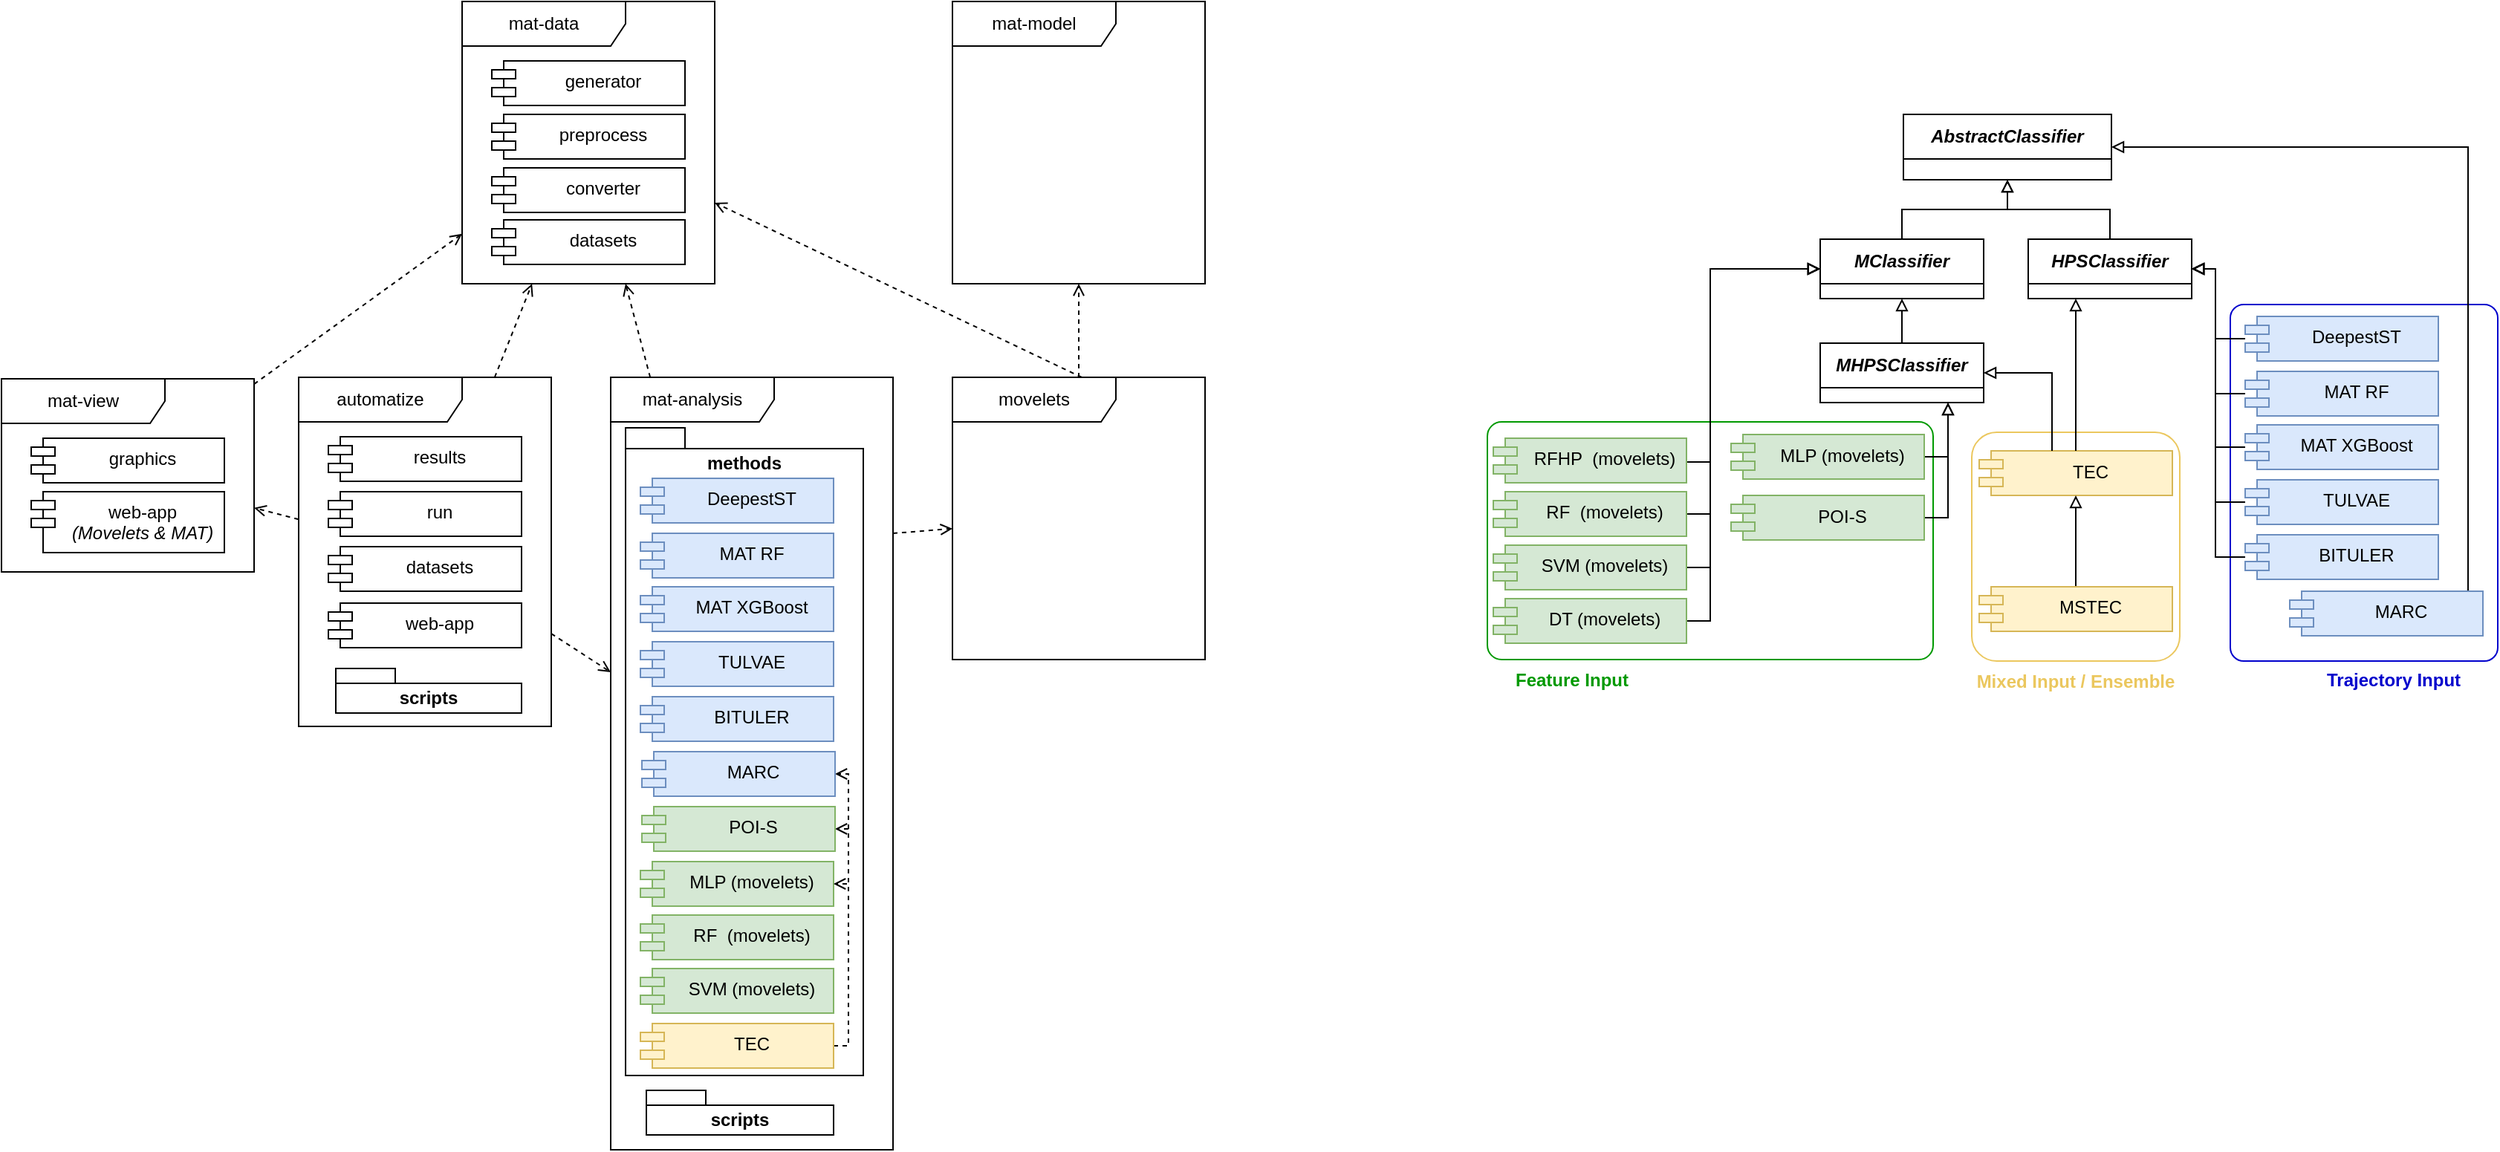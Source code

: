 <mxfile version="23.1.5" type="device">
  <diagram name="Página-1" id="NjSdwOmiIwXVztQAF8Lo">
    <mxGraphModel dx="1781" dy="615" grid="1" gridSize="10" guides="1" tooltips="1" connect="1" arrows="1" fold="1" page="1" pageScale="1" pageWidth="827" pageHeight="1169" math="0" shadow="0">
      <root>
        <mxCell id="0" />
        <mxCell id="1" parent="0" />
        <mxCell id="mgZLQg_ETMRa4hPbAOP7-61" value="&lt;h4&gt;Trajectory Input&lt;/h4&gt;" style="rounded=1;whiteSpace=wrap;html=1;fillColor=none;verticalAlign=top;labelPosition=right;verticalLabelPosition=bottom;align=left;spacing=-15;spacingTop=0;spacingLeft=-100;spacingRight=0;fontColor=#0000CC;labelBorderColor=none;strokeColor=#0000CC;arcSize=5;" parent="1" vertex="1">
          <mxGeometry x="1340" y="224" width="180" height="240" as="geometry" />
        </mxCell>
        <mxCell id="mgZLQg_ETMRa4hPbAOP7-62" value="&lt;h4&gt;Mixed Input / Ensemble&lt;/h4&gt;" style="rounded=1;whiteSpace=wrap;html=1;fillColor=none;verticalAlign=top;labelPosition=center;verticalLabelPosition=bottom;align=center;spacing=-15;spacingTop=1;spacingLeft=0;spacingRight=0;fontColor=#EBC75E;labelBorderColor=none;strokeColor=#EBC75E;arcSize=12;" parent="1" vertex="1">
          <mxGeometry x="1166" y="310" width="140" height="154" as="geometry" />
        </mxCell>
        <mxCell id="mgZLQg_ETMRa4hPbAOP7-60" value="&lt;h4&gt;Feature Input&lt;/h4&gt;" style="rounded=1;whiteSpace=wrap;html=1;fillColor=none;verticalAlign=top;labelPosition=left;verticalLabelPosition=bottom;align=right;spacing=-15;spacingTop=1;spacingLeft=0;spacingRight=-80;fontColor=#009900;labelBorderColor=none;strokeColor=#009900;arcSize=6;" parent="1" vertex="1">
          <mxGeometry x="840" y="303" width="300" height="160" as="geometry" />
        </mxCell>
        <mxCell id="mgZLQg_ETMRa4hPbAOP7-5" value="methods" style="shape=folder;fontStyle=1;spacingTop=10;tabWidth=40;tabHeight=14;tabPosition=left;html=1;whiteSpace=wrap;horizontal=1;verticalAlign=top;fillColor=none;" parent="1" vertex="1">
          <mxGeometry x="260" y="307" width="160" height="436" as="geometry" />
        </mxCell>
        <mxCell id="n9qyGrMY-b-BzYaa1yog-2" value="mat-data" style="shape=umlFrame;whiteSpace=wrap;html=1;pointerEvents=0;width=110;height=30;" parent="1" vertex="1">
          <mxGeometry x="150" y="20" width="170" height="190" as="geometry" />
        </mxCell>
        <mxCell id="n9qyGrMY-b-BzYaa1yog-4" value="preprocess" style="shape=module;align=left;spacingLeft=20;align=center;verticalAlign=top;whiteSpace=wrap;html=1;jettyWidth=16;jettyHeight=6;" parent="1" vertex="1">
          <mxGeometry x="170" y="96" width="130" height="30" as="geometry" />
        </mxCell>
        <mxCell id="n9qyGrMY-b-BzYaa1yog-5" value="generator" style="shape=module;align=left;spacingLeft=20;align=center;verticalAlign=top;whiteSpace=wrap;html=1;jettyWidth=16;jettyHeight=6;" parent="1" vertex="1">
          <mxGeometry x="170" y="60" width="130" height="30" as="geometry" />
        </mxCell>
        <mxCell id="n9qyGrMY-b-BzYaa1yog-6" value="mat-view" style="shape=umlFrame;whiteSpace=wrap;html=1;pointerEvents=0;width=110;height=30;" parent="1" vertex="1">
          <mxGeometry x="-160" y="274" width="170" height="130" as="geometry" />
        </mxCell>
        <mxCell id="n9qyGrMY-b-BzYaa1yog-7" value="web-app &lt;br&gt;&lt;i&gt;(Movelets &amp;amp; MAT)&lt;/i&gt;" style="shape=module;align=left;spacingLeft=20;align=center;verticalAlign=top;whiteSpace=wrap;html=1;jettyWidth=16;jettyHeight=6;" parent="1" vertex="1">
          <mxGeometry x="-140" y="350" width="130" height="41" as="geometry" />
        </mxCell>
        <mxCell id="n9qyGrMY-b-BzYaa1yog-8" value="graphics" style="shape=module;align=left;spacingLeft=20;align=center;verticalAlign=top;whiteSpace=wrap;html=1;jettyWidth=16;jettyHeight=6;" parent="1" vertex="1">
          <mxGeometry x="-140" y="314" width="130" height="30" as="geometry" />
        </mxCell>
        <mxCell id="n9qyGrMY-b-BzYaa1yog-35" style="rounded=0;orthogonalLoop=1;jettySize=auto;html=1;endArrow=open;dashed=1;endFill=0;exitX=0.512;exitY=0;exitDx=0;exitDy=0;exitPerimeter=0;" parent="1" source="n9qyGrMY-b-BzYaa1yog-9" target="n9qyGrMY-b-BzYaa1yog-2" edge="1">
          <mxGeometry relative="1" as="geometry" />
        </mxCell>
        <mxCell id="ncjso_DGpGOnADHclqbK-1" style="edgeStyle=orthogonalEdgeStyle;rounded=0;orthogonalLoop=1;jettySize=auto;html=1;dashed=1;strokeColor=default;align=center;verticalAlign=middle;fontFamily=Helvetica;fontSize=11;fontColor=default;labelBackgroundColor=default;endArrow=open;endFill=0;" edge="1" parent="1" source="n9qyGrMY-b-BzYaa1yog-9" target="BebV0c_RTAwMKaFlxQ5s-1">
          <mxGeometry relative="1" as="geometry" />
        </mxCell>
        <mxCell id="n9qyGrMY-b-BzYaa1yog-9" value="movelets" style="shape=umlFrame;whiteSpace=wrap;html=1;pointerEvents=0;width=110;height=30;" parent="1" vertex="1">
          <mxGeometry x="480" y="273" width="170" height="190" as="geometry" />
        </mxCell>
        <mxCell id="n9qyGrMY-b-BzYaa1yog-10" value="MLP (movelets)" style="shape=module;align=left;spacingLeft=20;align=center;verticalAlign=top;whiteSpace=wrap;html=1;jettyWidth=16;jettyHeight=6;fillColor=#d5e8d4;strokeColor=#82b366;" parent="1" vertex="1">
          <mxGeometry x="270" y="599" width="130" height="30" as="geometry" />
        </mxCell>
        <mxCell id="mgZLQg_ETMRa4hPbAOP7-8" style="edgeStyle=orthogonalEdgeStyle;rounded=0;orthogonalLoop=1;jettySize=auto;html=1;entryX=1;entryY=0.5;entryDx=0;entryDy=0;endArrow=open;dashed=1;endFill=0;" parent="1" source="n9qyGrMY-b-BzYaa1yog-11" target="n9qyGrMY-b-BzYaa1yog-21" edge="1">
          <mxGeometry relative="1" as="geometry">
            <Array as="points">
              <mxPoint x="410" y="723" />
              <mxPoint x="410" y="540" />
            </Array>
          </mxGeometry>
        </mxCell>
        <mxCell id="mgZLQg_ETMRa4hPbAOP7-9" style="edgeStyle=orthogonalEdgeStyle;rounded=0;orthogonalLoop=1;jettySize=auto;html=1;entryX=1;entryY=0.5;entryDx=0;entryDy=0;endArrow=open;dashed=1;endFill=0;" parent="1" source="n9qyGrMY-b-BzYaa1yog-11" target="n9qyGrMY-b-BzYaa1yog-20" edge="1">
          <mxGeometry relative="1" as="geometry">
            <Array as="points">
              <mxPoint x="410" y="723" />
              <mxPoint x="410" y="577" />
            </Array>
          </mxGeometry>
        </mxCell>
        <mxCell id="mgZLQg_ETMRa4hPbAOP7-10" style="edgeStyle=orthogonalEdgeStyle;rounded=0;orthogonalLoop=1;jettySize=auto;html=1;entryX=1;entryY=0.5;entryDx=0;entryDy=0;endArrow=open;dashed=1;endFill=0;" parent="1" source="n9qyGrMY-b-BzYaa1yog-11" target="n9qyGrMY-b-BzYaa1yog-10" edge="1">
          <mxGeometry relative="1" as="geometry">
            <Array as="points">
              <mxPoint x="410" y="723" />
              <mxPoint x="410" y="614" />
            </Array>
          </mxGeometry>
        </mxCell>
        <mxCell id="n9qyGrMY-b-BzYaa1yog-11" value="TEC" style="shape=module;align=left;spacingLeft=20;align=center;verticalAlign=top;whiteSpace=wrap;html=1;jettyWidth=16;jettyHeight=6;fillColor=#fff2cc;strokeColor=#d6b656;" parent="1" vertex="1">
          <mxGeometry x="270" y="708" width="130" height="30" as="geometry" />
        </mxCell>
        <mxCell id="n9qyGrMY-b-BzYaa1yog-17" style="rounded=0;orthogonalLoop=1;jettySize=auto;html=1;dashed=1;endArrow=open;endFill=0;" parent="1" source="n9qyGrMY-b-BzYaa1yog-12" target="n9qyGrMY-b-BzYaa1yog-2" edge="1">
          <mxGeometry relative="1" as="geometry" />
        </mxCell>
        <mxCell id="n9qyGrMY-b-BzYaa1yog-23" style="rounded=0;orthogonalLoop=1;jettySize=auto;html=1;endArrow=open;dashed=1;endFill=0;" parent="1" source="n9qyGrMY-b-BzYaa1yog-12" target="n9qyGrMY-b-BzYaa1yog-6" edge="1">
          <mxGeometry relative="1" as="geometry" />
        </mxCell>
        <mxCell id="n9qyGrMY-b-BzYaa1yog-33" style="rounded=0;orthogonalLoop=1;jettySize=auto;html=1;endArrow=open;dashed=1;endFill=0;" parent="1" source="n9qyGrMY-b-BzYaa1yog-12" target="n9qyGrMY-b-BzYaa1yog-19" edge="1">
          <mxGeometry relative="1" as="geometry" />
        </mxCell>
        <mxCell id="n9qyGrMY-b-BzYaa1yog-12" value="automatize" style="shape=umlFrame;whiteSpace=wrap;html=1;pointerEvents=0;width=110;height=30;" parent="1" vertex="1">
          <mxGeometry x="40" y="273" width="170" height="235" as="geometry" />
        </mxCell>
        <mxCell id="n9qyGrMY-b-BzYaa1yog-13" value="run" style="shape=module;align=left;spacingLeft=20;align=center;verticalAlign=top;whiteSpace=wrap;html=1;jettyWidth=16;jettyHeight=6;" parent="1" vertex="1">
          <mxGeometry x="60" y="350" width="130" height="30" as="geometry" />
        </mxCell>
        <mxCell id="n9qyGrMY-b-BzYaa1yog-14" value="results" style="shape=module;align=left;spacingLeft=20;align=center;verticalAlign=top;whiteSpace=wrap;html=1;jettyWidth=16;jettyHeight=6;" parent="1" vertex="1">
          <mxGeometry x="60" y="313" width="130" height="30" as="geometry" />
        </mxCell>
        <mxCell id="n9qyGrMY-b-BzYaa1yog-16" value="datasets" style="shape=module;align=left;spacingLeft=20;align=center;verticalAlign=top;whiteSpace=wrap;html=1;jettyWidth=16;jettyHeight=6;" parent="1" vertex="1">
          <mxGeometry x="60" y="387" width="130" height="30" as="geometry" />
        </mxCell>
        <mxCell id="n9qyGrMY-b-BzYaa1yog-32" style="rounded=0;orthogonalLoop=1;jettySize=auto;html=1;endArrow=open;dashed=1;endFill=0;exitX=1;exitY=0.202;exitDx=0;exitDy=0;exitPerimeter=0;" parent="1" source="n9qyGrMY-b-BzYaa1yog-19" target="n9qyGrMY-b-BzYaa1yog-9" edge="1">
          <mxGeometry relative="1" as="geometry">
            <mxPoint x="460" y="362.125" as="sourcePoint" />
            <mxPoint x="502.705" y="297" as="targetPoint" />
          </mxGeometry>
        </mxCell>
        <mxCell id="n9qyGrMY-b-BzYaa1yog-34" style="rounded=0;orthogonalLoop=1;jettySize=auto;html=1;endArrow=open;dashed=1;endFill=0;" parent="1" source="n9qyGrMY-b-BzYaa1yog-19" target="n9qyGrMY-b-BzYaa1yog-2" edge="1">
          <mxGeometry relative="1" as="geometry" />
        </mxCell>
        <mxCell id="n9qyGrMY-b-BzYaa1yog-19" value="mat-analysis" style="shape=umlFrame;whiteSpace=wrap;html=1;pointerEvents=0;width=110;height=30;" parent="1" vertex="1">
          <mxGeometry x="250" y="273" width="190" height="520" as="geometry" />
        </mxCell>
        <mxCell id="n9qyGrMY-b-BzYaa1yog-20" value="POI-S" style="shape=module;align=left;spacingLeft=20;align=center;verticalAlign=top;whiteSpace=wrap;html=1;jettyWidth=16;jettyHeight=6;fillColor=#d5e8d4;strokeColor=#82b366;" parent="1" vertex="1">
          <mxGeometry x="271" y="562" width="130" height="30" as="geometry" />
        </mxCell>
        <mxCell id="n9qyGrMY-b-BzYaa1yog-21" value="MARC" style="shape=module;align=left;spacingLeft=20;align=center;verticalAlign=top;whiteSpace=wrap;html=1;jettyWidth=16;jettyHeight=6;fillColor=#dae8fc;strokeColor=#6c8ebf;" parent="1" vertex="1">
          <mxGeometry x="271" y="525" width="130" height="30" as="geometry" />
        </mxCell>
        <mxCell id="n9qyGrMY-b-BzYaa1yog-22" value="web-app" style="shape=module;align=left;spacingLeft=20;align=center;verticalAlign=top;whiteSpace=wrap;html=1;jettyWidth=16;jettyHeight=6;" parent="1" vertex="1">
          <mxGeometry x="60" y="425" width="130" height="30" as="geometry" />
        </mxCell>
        <mxCell id="n9qyGrMY-b-BzYaa1yog-24" value="RF&amp;nbsp; (movelets)" style="shape=module;align=left;spacingLeft=20;align=center;verticalAlign=top;whiteSpace=wrap;html=1;jettyWidth=16;jettyHeight=6;fillColor=#d5e8d4;strokeColor=#82b366;" parent="1" vertex="1">
          <mxGeometry x="270" y="635" width="130" height="30" as="geometry" />
        </mxCell>
        <mxCell id="n9qyGrMY-b-BzYaa1yog-25" value="SVM&amp;nbsp;(movelets)" style="shape=module;align=left;spacingLeft=20;align=center;verticalAlign=top;whiteSpace=wrap;html=1;jettyWidth=16;jettyHeight=6;fillColor=#d5e8d4;strokeColor=#82b366;" parent="1" vertex="1">
          <mxGeometry x="270" y="671" width="130" height="30" as="geometry" />
        </mxCell>
        <mxCell id="n9qyGrMY-b-BzYaa1yog-26" value="DeepestST" style="shape=module;align=left;spacingLeft=20;align=center;verticalAlign=top;whiteSpace=wrap;html=1;jettyWidth=16;jettyHeight=6;fillColor=#dae8fc;strokeColor=#6c8ebf;" parent="1" vertex="1">
          <mxGeometry x="270" y="341" width="130" height="30" as="geometry" />
        </mxCell>
        <mxCell id="n9qyGrMY-b-BzYaa1yog-27" value="MAT RF" style="shape=module;align=left;spacingLeft=20;align=center;verticalAlign=top;whiteSpace=wrap;html=1;jettyWidth=16;jettyHeight=6;fillColor=#dae8fc;strokeColor=#6c8ebf;" parent="1" vertex="1">
          <mxGeometry x="270" y="378" width="130" height="30" as="geometry" />
        </mxCell>
        <mxCell id="n9qyGrMY-b-BzYaa1yog-28" value="MAT XGBoost" style="shape=module;align=left;spacingLeft=20;align=center;verticalAlign=top;whiteSpace=wrap;html=1;jettyWidth=16;jettyHeight=6;fillColor=#dae8fc;strokeColor=#6c8ebf;" parent="1" vertex="1">
          <mxGeometry x="270" y="414" width="130" height="30" as="geometry" />
        </mxCell>
        <mxCell id="n9qyGrMY-b-BzYaa1yog-29" value="TULVAE" style="shape=module;align=left;spacingLeft=20;align=center;verticalAlign=top;whiteSpace=wrap;html=1;jettyWidth=16;jettyHeight=6;fillColor=#dae8fc;strokeColor=#6c8ebf;" parent="1" vertex="1">
          <mxGeometry x="270" y="451" width="130" height="30" as="geometry" />
        </mxCell>
        <mxCell id="n9qyGrMY-b-BzYaa1yog-30" value="BITULER" style="shape=module;align=left;spacingLeft=20;align=center;verticalAlign=top;whiteSpace=wrap;html=1;jettyWidth=16;jettyHeight=6;fillColor=#dae8fc;strokeColor=#6c8ebf;" parent="1" vertex="1">
          <mxGeometry x="270" y="488" width="130" height="30" as="geometry" />
        </mxCell>
        <mxCell id="n9qyGrMY-b-BzYaa1yog-36" value="converter" style="shape=module;align=left;spacingLeft=20;align=center;verticalAlign=top;whiteSpace=wrap;html=1;jettyWidth=16;jettyHeight=6;" parent="1" vertex="1">
          <mxGeometry x="170" y="132" width="130" height="30" as="geometry" />
        </mxCell>
        <mxCell id="mgZLQg_ETMRa4hPbAOP7-1" value="datasets" style="shape=module;align=left;spacingLeft=20;align=center;verticalAlign=top;whiteSpace=wrap;html=1;jettyWidth=16;jettyHeight=6;" parent="1" vertex="1">
          <mxGeometry x="170" y="167" width="130" height="30" as="geometry" />
        </mxCell>
        <mxCell id="mgZLQg_ETMRa4hPbAOP7-2" style="rounded=0;orthogonalLoop=1;jettySize=auto;html=1;endArrow=open;dashed=1;endFill=0;" parent="1" source="n9qyGrMY-b-BzYaa1yog-6" target="n9qyGrMY-b-BzYaa1yog-2" edge="1">
          <mxGeometry relative="1" as="geometry" />
        </mxCell>
        <mxCell id="mgZLQg_ETMRa4hPbAOP7-6" value="scripts" style="shape=folder;fontStyle=1;spacingTop=10;tabWidth=40;tabHeight=10;tabPosition=left;html=1;whiteSpace=wrap;" parent="1" vertex="1">
          <mxGeometry x="274" y="753" width="126" height="30" as="geometry" />
        </mxCell>
        <mxCell id="mgZLQg_ETMRa4hPbAOP7-7" value="scripts" style="shape=folder;fontStyle=1;spacingTop=10;tabWidth=40;tabHeight=10;tabPosition=left;html=1;whiteSpace=wrap;" parent="1" vertex="1">
          <mxGeometry x="65" y="469" width="125" height="30" as="geometry" />
        </mxCell>
        <mxCell id="mgZLQg_ETMRa4hPbAOP7-38" style="edgeStyle=orthogonalEdgeStyle;rounded=0;orthogonalLoop=1;jettySize=auto;html=1;endArrow=block;endFill=0;" parent="1" source="mgZLQg_ETMRa4hPbAOP7-11" target="mgZLQg_ETMRa4hPbAOP7-26" edge="1">
          <mxGeometry relative="1" as="geometry">
            <Array as="points">
              <mxPoint x="1150" y="327" />
            </Array>
          </mxGeometry>
        </mxCell>
        <mxCell id="mgZLQg_ETMRa4hPbAOP7-11" value="MLP (movelets)" style="shape=module;align=left;spacingLeft=20;align=center;verticalAlign=top;whiteSpace=wrap;html=1;jettyWidth=16;jettyHeight=6;fillColor=#d5e8d4;strokeColor=#82b366;" parent="1" vertex="1">
          <mxGeometry x="1004" y="311.5" width="130" height="30" as="geometry" />
        </mxCell>
        <mxCell id="mgZLQg_ETMRa4hPbAOP7-12" value="TEC" style="shape=module;align=left;spacingLeft=20;align=center;verticalAlign=top;whiteSpace=wrap;html=1;jettyWidth=16;jettyHeight=6;fillColor=#fff2cc;strokeColor=#d6b656;" parent="1" vertex="1">
          <mxGeometry x="1171" y="322.5" width="130" height="30" as="geometry" />
        </mxCell>
        <mxCell id="mgZLQg_ETMRa4hPbAOP7-36" style="edgeStyle=orthogonalEdgeStyle;rounded=0;orthogonalLoop=1;jettySize=auto;html=1;endArrow=block;endFill=0;" parent="1" source="mgZLQg_ETMRa4hPbAOP7-13" target="mgZLQg_ETMRa4hPbAOP7-26" edge="1">
          <mxGeometry relative="1" as="geometry">
            <Array as="points">
              <mxPoint x="1150" y="368" />
            </Array>
          </mxGeometry>
        </mxCell>
        <mxCell id="mgZLQg_ETMRa4hPbAOP7-13" value="POI-S" style="shape=module;align=left;spacingLeft=20;align=center;verticalAlign=top;whiteSpace=wrap;html=1;jettyWidth=16;jettyHeight=6;fillColor=#d5e8d4;strokeColor=#82b366;" parent="1" vertex="1">
          <mxGeometry x="1004" y="352.5" width="130" height="30" as="geometry" />
        </mxCell>
        <mxCell id="mgZLQg_ETMRa4hPbAOP7-39" style="edgeStyle=orthogonalEdgeStyle;rounded=0;orthogonalLoop=1;jettySize=auto;html=1;endArrow=block;endFill=0;" parent="1" source="mgZLQg_ETMRa4hPbAOP7-14" target="mgZLQg_ETMRa4hPbAOP7-27" edge="1">
          <mxGeometry relative="1" as="geometry">
            <Array as="points">
              <mxPoint x="1500" y="118" />
            </Array>
          </mxGeometry>
        </mxCell>
        <mxCell id="mgZLQg_ETMRa4hPbAOP7-14" value="MARC" style="shape=module;align=left;spacingLeft=20;align=center;verticalAlign=top;whiteSpace=wrap;html=1;jettyWidth=16;jettyHeight=6;fillColor=#dae8fc;strokeColor=#6c8ebf;" parent="1" vertex="1">
          <mxGeometry x="1380" y="417" width="130" height="30" as="geometry" />
        </mxCell>
        <mxCell id="mgZLQg_ETMRa4hPbAOP7-32" style="edgeStyle=orthogonalEdgeStyle;rounded=0;orthogonalLoop=1;jettySize=auto;html=1;entryX=0;entryY=0.5;entryDx=0;entryDy=0;endArrow=block;endFill=0;" parent="1" source="mgZLQg_ETMRa4hPbAOP7-15" target="mgZLQg_ETMRa4hPbAOP7-22" edge="1">
          <mxGeometry relative="1" as="geometry">
            <Array as="points">
              <mxPoint x="990" y="330" />
              <mxPoint x="990" y="200" />
            </Array>
          </mxGeometry>
        </mxCell>
        <mxCell id="mgZLQg_ETMRa4hPbAOP7-15" value="RFHP&amp;nbsp; (movelets)" style="shape=module;align=left;spacingLeft=20;align=center;verticalAlign=top;whiteSpace=wrap;html=1;jettyWidth=16;jettyHeight=6;fillColor=#d5e8d4;strokeColor=#82b366;" parent="1" vertex="1">
          <mxGeometry x="844" y="314" width="130" height="30" as="geometry" />
        </mxCell>
        <mxCell id="mgZLQg_ETMRa4hPbAOP7-33" style="edgeStyle=orthogonalEdgeStyle;rounded=0;orthogonalLoop=1;jettySize=auto;html=1;endArrow=block;endFill=0;" parent="1" source="mgZLQg_ETMRa4hPbAOP7-47" target="mgZLQg_ETMRa4hPbAOP7-22" edge="1">
          <mxGeometry relative="1" as="geometry">
            <Array as="points">
              <mxPoint x="990" y="365" />
              <mxPoint x="990" y="200" />
            </Array>
          </mxGeometry>
        </mxCell>
        <mxCell id="mgZLQg_ETMRa4hPbAOP7-48" style="edgeStyle=orthogonalEdgeStyle;rounded=0;orthogonalLoop=1;jettySize=auto;html=1;endArrow=block;endFill=0;" parent="1" source="mgZLQg_ETMRa4hPbAOP7-16" target="mgZLQg_ETMRa4hPbAOP7-22" edge="1">
          <mxGeometry relative="1" as="geometry">
            <Array as="points">
              <mxPoint x="990" y="401" />
              <mxPoint x="990" y="200" />
            </Array>
          </mxGeometry>
        </mxCell>
        <mxCell id="mgZLQg_ETMRa4hPbAOP7-16" value="SVM&amp;nbsp;(movelets)" style="shape=module;align=left;spacingLeft=20;align=center;verticalAlign=top;whiteSpace=wrap;html=1;jettyWidth=16;jettyHeight=6;fillColor=#d5e8d4;strokeColor=#82b366;" parent="1" vertex="1">
          <mxGeometry x="844" y="386" width="130" height="30" as="geometry" />
        </mxCell>
        <mxCell id="mgZLQg_ETMRa4hPbAOP7-40" style="edgeStyle=orthogonalEdgeStyle;rounded=0;orthogonalLoop=1;jettySize=auto;html=1;endArrow=block;endFill=0;" parent="1" source="mgZLQg_ETMRa4hPbAOP7-17" target="mgZLQg_ETMRa4hPbAOP7-28" edge="1">
          <mxGeometry relative="1" as="geometry">
            <Array as="points">
              <mxPoint x="1330" y="247" />
              <mxPoint x="1330" y="200" />
            </Array>
          </mxGeometry>
        </mxCell>
        <mxCell id="mgZLQg_ETMRa4hPbAOP7-17" value="DeepestST" style="shape=module;align=left;spacingLeft=20;align=center;verticalAlign=top;whiteSpace=wrap;html=1;jettyWidth=16;jettyHeight=6;fillColor=#dae8fc;strokeColor=#6c8ebf;" parent="1" vertex="1">
          <mxGeometry x="1350" y="232" width="130" height="30" as="geometry" />
        </mxCell>
        <mxCell id="mgZLQg_ETMRa4hPbAOP7-41" style="edgeStyle=orthogonalEdgeStyle;rounded=0;orthogonalLoop=1;jettySize=auto;html=1;endArrow=block;endFill=0;" parent="1" source="mgZLQg_ETMRa4hPbAOP7-18" target="mgZLQg_ETMRa4hPbAOP7-28" edge="1">
          <mxGeometry relative="1" as="geometry">
            <Array as="points">
              <mxPoint x="1330" y="284" />
              <mxPoint x="1330" y="200" />
            </Array>
          </mxGeometry>
        </mxCell>
        <mxCell id="mgZLQg_ETMRa4hPbAOP7-18" value="MAT RF" style="shape=module;align=left;spacingLeft=20;align=center;verticalAlign=top;whiteSpace=wrap;html=1;jettyWidth=16;jettyHeight=6;fillColor=#dae8fc;strokeColor=#6c8ebf;" parent="1" vertex="1">
          <mxGeometry x="1350" y="269" width="130" height="30" as="geometry" />
        </mxCell>
        <mxCell id="mgZLQg_ETMRa4hPbAOP7-42" style="edgeStyle=orthogonalEdgeStyle;rounded=0;orthogonalLoop=1;jettySize=auto;html=1;endArrow=block;endFill=0;" parent="1" source="mgZLQg_ETMRa4hPbAOP7-19" target="mgZLQg_ETMRa4hPbAOP7-28" edge="1">
          <mxGeometry relative="1" as="geometry">
            <Array as="points">
              <mxPoint x="1330" y="320" />
              <mxPoint x="1330" y="200" />
            </Array>
          </mxGeometry>
        </mxCell>
        <mxCell id="mgZLQg_ETMRa4hPbAOP7-19" value="MAT XGBoost" style="shape=module;align=left;spacingLeft=20;align=center;verticalAlign=top;whiteSpace=wrap;html=1;jettyWidth=16;jettyHeight=6;fillColor=#dae8fc;strokeColor=#6c8ebf;" parent="1" vertex="1">
          <mxGeometry x="1350" y="305" width="130" height="30" as="geometry" />
        </mxCell>
        <mxCell id="mgZLQg_ETMRa4hPbAOP7-43" style="edgeStyle=orthogonalEdgeStyle;rounded=0;orthogonalLoop=1;jettySize=auto;html=1;endArrow=block;endFill=0;" parent="1" source="mgZLQg_ETMRa4hPbAOP7-20" target="mgZLQg_ETMRa4hPbAOP7-28" edge="1">
          <mxGeometry relative="1" as="geometry">
            <Array as="points">
              <mxPoint x="1330" y="357" />
              <mxPoint x="1330" y="200" />
            </Array>
          </mxGeometry>
        </mxCell>
        <mxCell id="mgZLQg_ETMRa4hPbAOP7-20" value="TULVAE" style="shape=module;align=left;spacingLeft=20;align=center;verticalAlign=top;whiteSpace=wrap;html=1;jettyWidth=16;jettyHeight=6;fillColor=#dae8fc;strokeColor=#6c8ebf;" parent="1" vertex="1">
          <mxGeometry x="1350" y="342" width="130" height="30" as="geometry" />
        </mxCell>
        <mxCell id="mgZLQg_ETMRa4hPbAOP7-44" style="edgeStyle=orthogonalEdgeStyle;rounded=0;orthogonalLoop=1;jettySize=auto;html=1;endArrow=block;endFill=0;" parent="1" source="mgZLQg_ETMRa4hPbAOP7-21" target="mgZLQg_ETMRa4hPbAOP7-28" edge="1">
          <mxGeometry relative="1" as="geometry">
            <Array as="points">
              <mxPoint x="1330" y="394" />
              <mxPoint x="1330" y="200" />
            </Array>
          </mxGeometry>
        </mxCell>
        <mxCell id="mgZLQg_ETMRa4hPbAOP7-21" value="BITULER" style="shape=module;align=left;spacingLeft=20;align=center;verticalAlign=top;whiteSpace=wrap;html=1;jettyWidth=16;jettyHeight=6;fillColor=#dae8fc;strokeColor=#6c8ebf;" parent="1" vertex="1">
          <mxGeometry x="1350" y="379" width="130" height="30" as="geometry" />
        </mxCell>
        <mxCell id="mgZLQg_ETMRa4hPbAOP7-30" style="edgeStyle=orthogonalEdgeStyle;rounded=0;orthogonalLoop=1;jettySize=auto;html=1;endArrow=block;endFill=0;" parent="1" source="mgZLQg_ETMRa4hPbAOP7-22" target="mgZLQg_ETMRa4hPbAOP7-27" edge="1">
          <mxGeometry relative="1" as="geometry" />
        </mxCell>
        <mxCell id="mgZLQg_ETMRa4hPbAOP7-22" value="MClassifier" style="swimlane;fontStyle=3;childLayout=stackLayout;horizontal=1;startSize=30;horizontalStack=0;resizeParent=1;resizeParentMax=0;resizeLast=0;collapsible=1;marginBottom=0;whiteSpace=wrap;html=1;" parent="1" vertex="1">
          <mxGeometry x="1064" y="180" width="110" height="40" as="geometry" />
        </mxCell>
        <mxCell id="mgZLQg_ETMRa4hPbAOP7-31" style="edgeStyle=orthogonalEdgeStyle;rounded=0;orthogonalLoop=1;jettySize=auto;html=1;endArrow=block;endFill=0;" parent="1" source="mgZLQg_ETMRa4hPbAOP7-26" target="mgZLQg_ETMRa4hPbAOP7-22" edge="1">
          <mxGeometry relative="1" as="geometry" />
        </mxCell>
        <mxCell id="mgZLQg_ETMRa4hPbAOP7-26" value="MHPSClassifier" style="swimlane;fontStyle=3;childLayout=stackLayout;horizontal=1;startSize=30;horizontalStack=0;resizeParent=1;resizeParentMax=0;resizeLast=0;collapsible=1;marginBottom=0;whiteSpace=wrap;html=1;" parent="1" vertex="1">
          <mxGeometry x="1064" y="250" width="110" height="40" as="geometry" />
        </mxCell>
        <mxCell id="mgZLQg_ETMRa4hPbAOP7-27" value="AbstractClassifier" style="swimlane;fontStyle=3;childLayout=stackLayout;horizontal=1;startSize=30;horizontalStack=0;resizeParent=1;resizeParentMax=0;resizeLast=0;collapsible=1;marginBottom=0;whiteSpace=wrap;html=1;" parent="1" vertex="1">
          <mxGeometry x="1120" y="96" width="140" height="44" as="geometry" />
        </mxCell>
        <mxCell id="mgZLQg_ETMRa4hPbAOP7-29" style="edgeStyle=orthogonalEdgeStyle;rounded=0;orthogonalLoop=1;jettySize=auto;html=1;endArrow=block;endFill=0;" parent="1" source="mgZLQg_ETMRa4hPbAOP7-28" target="mgZLQg_ETMRa4hPbAOP7-27" edge="1">
          <mxGeometry relative="1" as="geometry" />
        </mxCell>
        <mxCell id="mgZLQg_ETMRa4hPbAOP7-28" value="HPSClassifier" style="swimlane;fontStyle=3;childLayout=stackLayout;horizontal=1;startSize=30;horizontalStack=0;resizeParent=1;resizeParentMax=0;resizeLast=0;collapsible=1;marginBottom=0;whiteSpace=wrap;html=1;" parent="1" vertex="1">
          <mxGeometry x="1204" y="180" width="110" height="40" as="geometry" />
        </mxCell>
        <mxCell id="mgZLQg_ETMRa4hPbAOP7-49" style="edgeStyle=orthogonalEdgeStyle;rounded=0;orthogonalLoop=1;jettySize=auto;html=1;endArrow=block;endFill=0;" parent="1" source="mgZLQg_ETMRa4hPbAOP7-46" target="mgZLQg_ETMRa4hPbAOP7-22" edge="1">
          <mxGeometry relative="1" as="geometry">
            <Array as="points">
              <mxPoint x="990" y="437" />
              <mxPoint x="990" y="200" />
            </Array>
          </mxGeometry>
        </mxCell>
        <mxCell id="mgZLQg_ETMRa4hPbAOP7-46" value="DT (movelets)" style="shape=module;align=left;spacingLeft=20;align=center;verticalAlign=top;whiteSpace=wrap;html=1;jettyWidth=16;jettyHeight=6;fillColor=#d5e8d4;strokeColor=#82b366;" parent="1" vertex="1">
          <mxGeometry x="844" y="422" width="130" height="30" as="geometry" />
        </mxCell>
        <mxCell id="mgZLQg_ETMRa4hPbAOP7-47" value="RF&amp;nbsp; (movelets)" style="shape=module;align=left;spacingLeft=20;align=center;verticalAlign=top;whiteSpace=wrap;html=1;jettyWidth=16;jettyHeight=6;fillColor=#d5e8d4;strokeColor=#82b366;" parent="1" vertex="1">
          <mxGeometry x="844" y="350" width="130" height="30" as="geometry" />
        </mxCell>
        <mxCell id="mgZLQg_ETMRa4hPbAOP7-63" style="edgeStyle=orthogonalEdgeStyle;rounded=0;orthogonalLoop=1;jettySize=auto;html=1;endArrow=block;endFill=0;" parent="1" source="mgZLQg_ETMRa4hPbAOP7-12" target="mgZLQg_ETMRa4hPbAOP7-28" edge="1">
          <mxGeometry relative="1" as="geometry">
            <Array as="points">
              <mxPoint x="1260" y="330" />
              <mxPoint x="1260" y="330" />
            </Array>
          </mxGeometry>
        </mxCell>
        <mxCell id="mgZLQg_ETMRa4hPbAOP7-64" style="edgeStyle=orthogonalEdgeStyle;rounded=0;orthogonalLoop=1;jettySize=auto;html=1;endArrow=block;endFill=0;" parent="1" source="mgZLQg_ETMRa4hPbAOP7-12" target="mgZLQg_ETMRa4hPbAOP7-26" edge="1">
          <mxGeometry relative="1" as="geometry">
            <Array as="points">
              <mxPoint x="1220" y="270" />
            </Array>
          </mxGeometry>
        </mxCell>
        <mxCell id="mgZLQg_ETMRa4hPbAOP7-66" style="edgeStyle=orthogonalEdgeStyle;rounded=0;orthogonalLoop=1;jettySize=auto;html=1;endArrow=block;endFill=0;" parent="1" source="mgZLQg_ETMRa4hPbAOP7-65" target="mgZLQg_ETMRa4hPbAOP7-12" edge="1">
          <mxGeometry relative="1" as="geometry" />
        </mxCell>
        <mxCell id="mgZLQg_ETMRa4hPbAOP7-65" value="MSTEC" style="shape=module;align=left;spacingLeft=20;align=center;verticalAlign=top;whiteSpace=wrap;html=1;jettyWidth=16;jettyHeight=6;fillColor=#fff2cc;strokeColor=#d6b656;" parent="1" vertex="1">
          <mxGeometry x="1171" y="414" width="130" height="30" as="geometry" />
        </mxCell>
        <mxCell id="BebV0c_RTAwMKaFlxQ5s-1" value="mat-model" style="shape=umlFrame;whiteSpace=wrap;html=1;pointerEvents=0;width=110;height=30;" parent="1" vertex="1">
          <mxGeometry x="480" y="20" width="170" height="190" as="geometry" />
        </mxCell>
      </root>
    </mxGraphModel>
  </diagram>
</mxfile>
